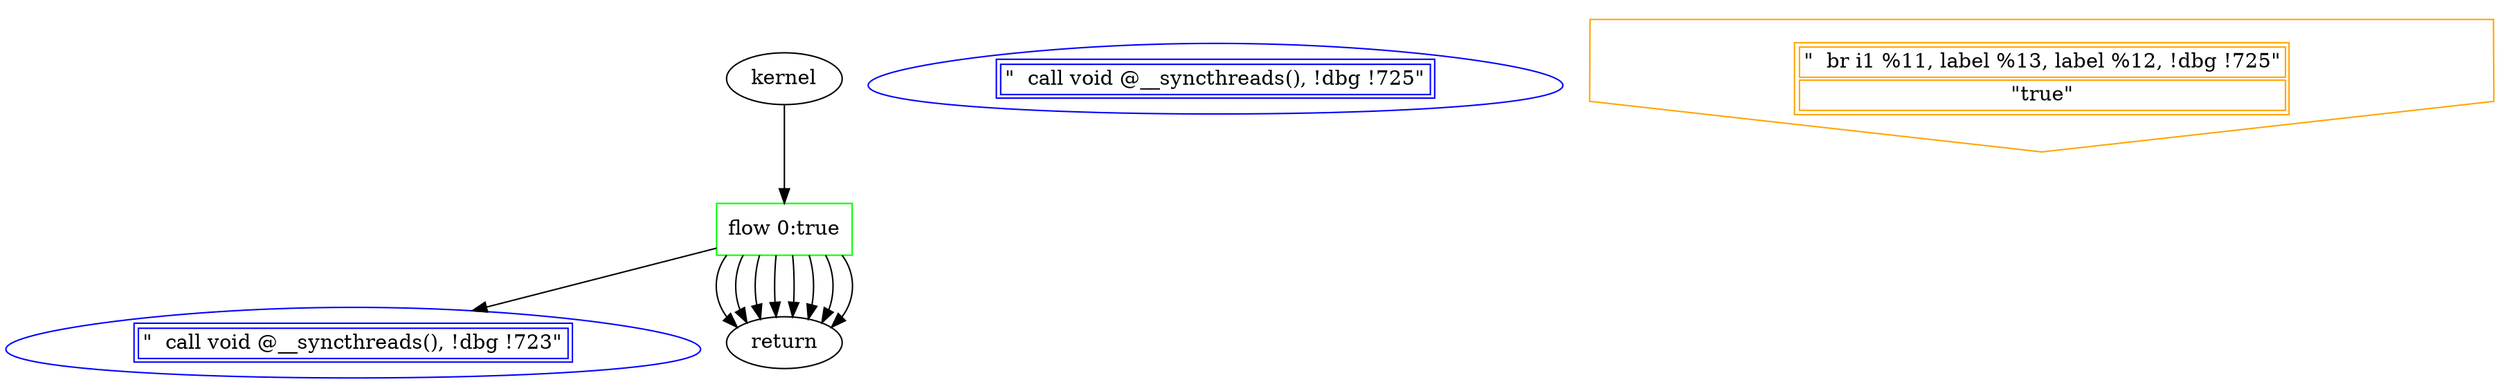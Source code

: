 digraph kernel{
kernel;
"kernel" -> "Flow_0_0";
Flow_0_0 [label="flow 0:true" color=green shape = rectangle];
Barrier_1 [label = <<table><tr><td>"  call void @__syncthreads(), !dbg !723"</td></tr></table>> color = blue shape = egg];
"Flow_0_0" -> "Barrier_1";
Barrier_2 [label = <<table><tr><td>"  call void @__syncthreads(), !dbg !725"</td></tr></table>> color = blue shape = egg];
"Flow_0_0" -> "return";
Branch_3 [label = <<table><tr><td>"  br i1 %11, label %13, label %12, !dbg !725"</td></tr><tr><td>"true"</td></tr></table>> color = orange shape = invhouse];
"Flow_0_0" -> "return";
"Flow_0_0" -> "return";
"Flow_0_0" -> "return";
"Flow_0_0" -> "return";
"Flow_0_0" -> "return";
"Flow_0_0" -> "return";
"Flow_0_0" -> "return";
}
